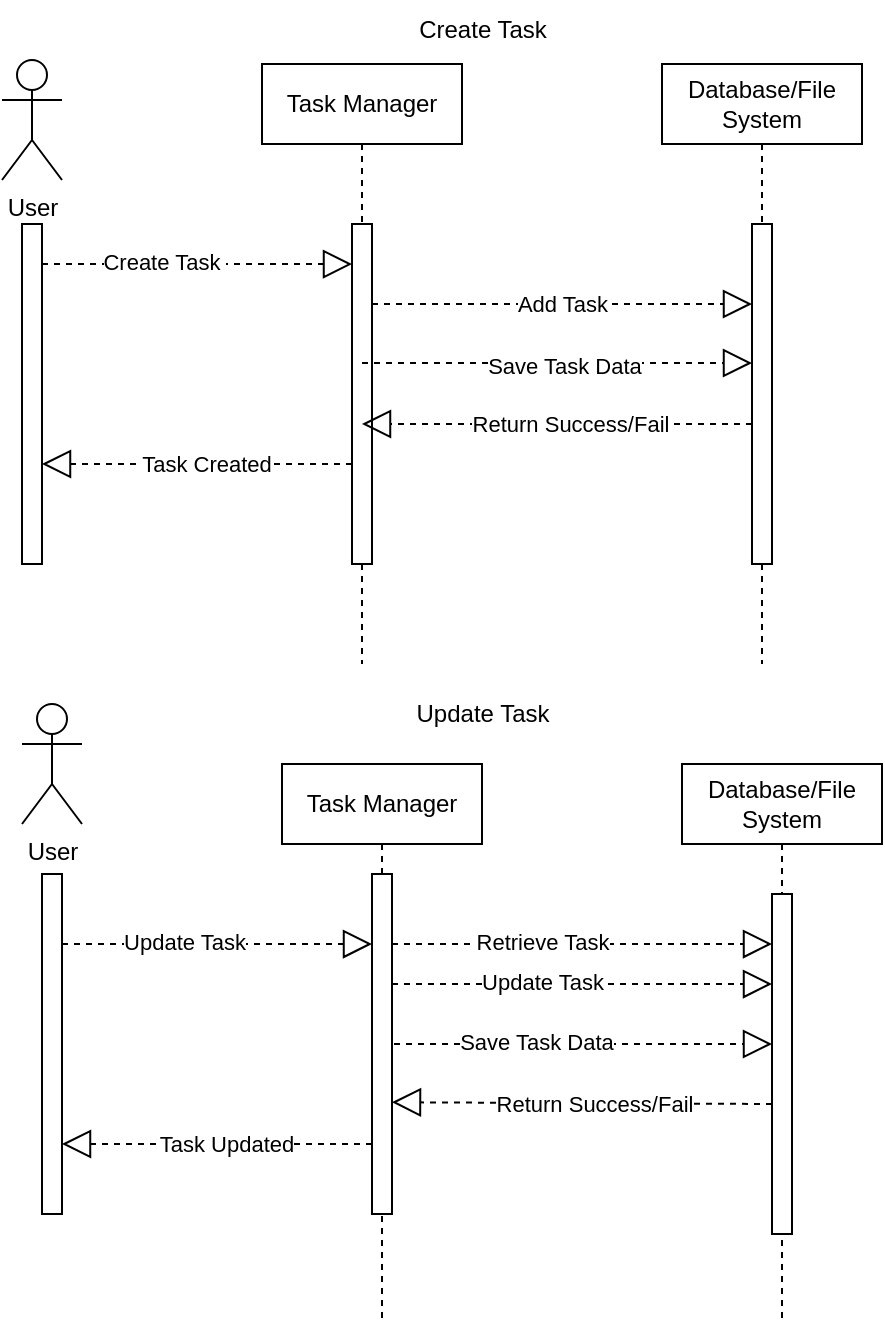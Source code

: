 <mxfile version="24.3.1" type="onedrive">
  <diagram name="Page-1" id="2YBvvXClWsGukQMizWep">
    <mxGraphModel grid="1" page="1" gridSize="10" guides="1" tooltips="1" connect="1" arrows="1" fold="1" pageScale="1" pageWidth="850" pageHeight="1100" math="0" shadow="0">
      <root>
        <mxCell id="0" />
        <mxCell id="1" parent="0" />
        <mxCell id="aM9ryv3xv72pqoxQDRHE-1" value="Task Manager" style="shape=umlLifeline;perimeter=lifelinePerimeter;whiteSpace=wrap;html=1;container=0;dropTarget=0;collapsible=0;recursiveResize=0;outlineConnect=0;portConstraint=eastwest;newEdgeStyle={&quot;edgeStyle&quot;:&quot;elbowEdgeStyle&quot;,&quot;elbow&quot;:&quot;vertical&quot;,&quot;curved&quot;:0,&quot;rounded&quot;:0};" vertex="1" parent="1">
          <mxGeometry x="160" y="40" width="100" height="300" as="geometry" />
        </mxCell>
        <mxCell id="aM9ryv3xv72pqoxQDRHE-2" value="" style="html=1;points=[];perimeter=orthogonalPerimeter;outlineConnect=0;targetShapes=umlLifeline;portConstraint=eastwest;newEdgeStyle={&quot;edgeStyle&quot;:&quot;elbowEdgeStyle&quot;,&quot;elbow&quot;:&quot;vertical&quot;,&quot;curved&quot;:0,&quot;rounded&quot;:0};" vertex="1" parent="aM9ryv3xv72pqoxQDRHE-1">
          <mxGeometry x="45" y="80" width="10" height="170" as="geometry" />
        </mxCell>
        <mxCell id="aM9ryv3xv72pqoxQDRHE-5" value="Database/File System" style="shape=umlLifeline;perimeter=lifelinePerimeter;whiteSpace=wrap;html=1;container=0;dropTarget=0;collapsible=0;recursiveResize=0;outlineConnect=0;portConstraint=eastwest;newEdgeStyle={&quot;edgeStyle&quot;:&quot;elbowEdgeStyle&quot;,&quot;elbow&quot;:&quot;vertical&quot;,&quot;curved&quot;:0,&quot;rounded&quot;:0};" vertex="1" parent="1">
          <mxGeometry x="360" y="40" width="100" height="300" as="geometry" />
        </mxCell>
        <mxCell id="aM9ryv3xv72pqoxQDRHE-6" value="" style="html=1;points=[];perimeter=orthogonalPerimeter;outlineConnect=0;targetShapes=umlLifeline;portConstraint=eastwest;newEdgeStyle={&quot;edgeStyle&quot;:&quot;elbowEdgeStyle&quot;,&quot;elbow&quot;:&quot;vertical&quot;,&quot;curved&quot;:0,&quot;rounded&quot;:0};" vertex="1" parent="aM9ryv3xv72pqoxQDRHE-5">
          <mxGeometry x="45" y="80" width="10" height="170" as="geometry" />
        </mxCell>
        <mxCell id="Wna6AYXuXGDyB62ClqsL-1" value="User" style="shape=umlActor;verticalLabelPosition=bottom;verticalAlign=top;html=1;outlineConnect=0;" vertex="1" parent="1">
          <mxGeometry x="30" y="38" width="30" height="60" as="geometry" />
        </mxCell>
        <mxCell id="Wna6AYXuXGDyB62ClqsL-7" value="" style="html=1;points=[[0,0,0,0,5],[0,1,0,0,-5],[1,0,0,0,5],[1,1,0,0,-5]];perimeter=orthogonalPerimeter;outlineConnect=0;targetShapes=umlLifeline;portConstraint=eastwest;newEdgeStyle={&quot;curved&quot;:0,&quot;rounded&quot;:0};" vertex="1" parent="1">
          <mxGeometry x="40" y="120" width="10" height="170" as="geometry" />
        </mxCell>
        <mxCell id="Wna6AYXuXGDyB62ClqsL-9" value="" style="endArrow=block;dashed=1;endFill=0;endSize=12;html=1;rounded=0;" edge="1" parent="1" target="aM9ryv3xv72pqoxQDRHE-2">
          <mxGeometry width="160" relative="1" as="geometry">
            <mxPoint x="50" y="140.05" as="sourcePoint" />
            <mxPoint x="200" y="140" as="targetPoint" />
          </mxGeometry>
        </mxCell>
        <mxCell id="Wna6AYXuXGDyB62ClqsL-10" value="Create Task&amp;nbsp;" style="edgeLabel;html=1;align=center;verticalAlign=middle;resizable=0;points=[];" connectable="0" vertex="1" parent="Wna6AYXuXGDyB62ClqsL-9">
          <mxGeometry x="-0.212" y="1" relative="1" as="geometry">
            <mxPoint as="offset" />
          </mxGeometry>
        </mxCell>
        <mxCell id="Wna6AYXuXGDyB62ClqsL-11" value="" style="endArrow=block;dashed=1;endFill=0;endSize=12;html=1;rounded=0;" edge="1" parent="1" target="aM9ryv3xv72pqoxQDRHE-6">
          <mxGeometry width="160" relative="1" as="geometry">
            <mxPoint x="215" y="160" as="sourcePoint" />
            <mxPoint x="400" y="160" as="targetPoint" />
          </mxGeometry>
        </mxCell>
        <mxCell id="Wna6AYXuXGDyB62ClqsL-12" value="Add Task" style="edgeLabel;html=1;align=center;verticalAlign=middle;resizable=0;points=[];" connectable="0" vertex="1" parent="Wna6AYXuXGDyB62ClqsL-11">
          <mxGeometry x="0.084" relative="1" as="geometry">
            <mxPoint x="-8" as="offset" />
          </mxGeometry>
        </mxCell>
        <mxCell id="Wna6AYXuXGDyB62ClqsL-17" value="" style="endArrow=block;dashed=1;endFill=0;endSize=12;html=1;rounded=0;" edge="1" parent="1" source="Wna6AYXuXGDyB62ClqsL-35" target="Wna6AYXuXGDyB62ClqsL-37">
          <mxGeometry width="160" relative="1" as="geometry">
            <mxPoint x="230" y="480.05" as="sourcePoint" />
            <mxPoint x="410" y="480" as="targetPoint" />
          </mxGeometry>
        </mxCell>
        <mxCell id="Wna6AYXuXGDyB62ClqsL-18" value="Save Task Data" style="edgeLabel;html=1;align=center;verticalAlign=middle;resizable=0;points=[];" connectable="0" vertex="1" parent="Wna6AYXuXGDyB62ClqsL-17">
          <mxGeometry x="-0.212" y="1" relative="1" as="geometry">
            <mxPoint as="offset" />
          </mxGeometry>
        </mxCell>
        <mxCell id="Wna6AYXuXGDyB62ClqsL-19" value="" style="endArrow=block;dashed=1;endFill=0;endSize=12;html=1;rounded=0;entryX=0.5;entryY=0.647;entryDx=0;entryDy=0;entryPerimeter=0;" edge="1" parent="1">
          <mxGeometry width="160" relative="1" as="geometry">
            <mxPoint x="405" y="220.01" as="sourcePoint" />
            <mxPoint x="210" y="220" as="targetPoint" />
          </mxGeometry>
        </mxCell>
        <mxCell id="Wna6AYXuXGDyB62ClqsL-20" value="Return Success/Fail" style="edgeLabel;html=1;align=center;verticalAlign=middle;resizable=0;points=[];" connectable="0" vertex="1" parent="Wna6AYXuXGDyB62ClqsL-19">
          <mxGeometry x="-0.059" y="2" relative="1" as="geometry">
            <mxPoint y="-2" as="offset" />
          </mxGeometry>
        </mxCell>
        <mxCell id="Wna6AYXuXGDyB62ClqsL-21" value="" style="endArrow=block;dashed=1;endFill=0;endSize=12;html=1;rounded=0;" edge="1" parent="1">
          <mxGeometry width="160" relative="1" as="geometry">
            <mxPoint x="205" y="240" as="sourcePoint" />
            <mxPoint x="50" y="240" as="targetPoint" />
          </mxGeometry>
        </mxCell>
        <mxCell id="Wna6AYXuXGDyB62ClqsL-22" value="Task Created" style="edgeLabel;html=1;align=center;verticalAlign=middle;resizable=0;points=[];" connectable="0" vertex="1" parent="Wna6AYXuXGDyB62ClqsL-21">
          <mxGeometry x="-0.059" y="2" relative="1" as="geometry">
            <mxPoint y="-2" as="offset" />
          </mxGeometry>
        </mxCell>
        <mxCell id="Wna6AYXuXGDyB62ClqsL-25" value="" style="endArrow=block;dashed=1;endFill=0;endSize=12;html=1;rounded=0;" edge="1" parent="1" source="aM9ryv3xv72pqoxQDRHE-1">
          <mxGeometry width="160" relative="1" as="geometry">
            <mxPoint x="250" y="189.55" as="sourcePoint" />
            <mxPoint x="405" y="189.5" as="targetPoint" />
          </mxGeometry>
        </mxCell>
        <mxCell id="Wna6AYXuXGDyB62ClqsL-26" value="Save Task Data" style="edgeLabel;html=1;align=center;verticalAlign=middle;resizable=0;points=[];" connectable="0" vertex="1" parent="Wna6AYXuXGDyB62ClqsL-25">
          <mxGeometry x="-0.212" y="1" relative="1" as="geometry">
            <mxPoint x="24" y="2" as="offset" />
          </mxGeometry>
        </mxCell>
        <mxCell id="Wna6AYXuXGDyB62ClqsL-27" value="" style="endArrow=block;dashed=1;endFill=0;endSize=12;html=1;rounded=0;entryX=0.55;entryY=0.604;entryDx=0;entryDy=0;entryPerimeter=0;" edge="1" parent="1" target="Wna6AYXuXGDyB62ClqsL-35">
          <mxGeometry width="160" relative="1" as="geometry">
            <mxPoint x="415" y="560" as="sourcePoint" />
            <mxPoint x="220" y="560" as="targetPoint" />
          </mxGeometry>
        </mxCell>
        <mxCell id="Wna6AYXuXGDyB62ClqsL-28" value="Return Success/Fail" style="edgeLabel;html=1;align=center;verticalAlign=middle;resizable=0;points=[];" connectable="0" vertex="1" parent="Wna6AYXuXGDyB62ClqsL-27">
          <mxGeometry x="-0.059" y="2" relative="1" as="geometry">
            <mxPoint y="-2" as="offset" />
          </mxGeometry>
        </mxCell>
        <mxCell id="Wna6AYXuXGDyB62ClqsL-29" value="Create Task" style="text;html=1;align=center;verticalAlign=middle;resizable=0;points=[];autosize=1;strokeColor=none;fillColor=none;" vertex="1" parent="1">
          <mxGeometry x="225" y="8" width="90" height="30" as="geometry" />
        </mxCell>
        <mxCell id="Wna6AYXuXGDyB62ClqsL-30" value="" style="html=1;points=[[0,0,0,0,5],[0,1,0,0,-5],[1,0,0,0,5],[1,1,0,0,-5]];perimeter=orthogonalPerimeter;outlineConnect=0;targetShapes=umlLifeline;portConstraint=eastwest;newEdgeStyle={&quot;curved&quot;:0,&quot;rounded&quot;:0};" vertex="1" parent="1">
          <mxGeometry x="50" y="445" width="10" height="170" as="geometry" />
        </mxCell>
        <mxCell id="Wna6AYXuXGDyB62ClqsL-31" value="User" style="shape=umlActor;verticalLabelPosition=bottom;verticalAlign=top;html=1;outlineConnect=0;" vertex="1" parent="1">
          <mxGeometry x="40" y="360" width="30" height="60" as="geometry" />
        </mxCell>
        <mxCell id="Wna6AYXuXGDyB62ClqsL-35" value="Task Manager" style="shape=umlLifeline;perimeter=lifelinePerimeter;whiteSpace=wrap;html=1;container=1;dropTarget=0;collapsible=0;recursiveResize=0;outlineConnect=0;portConstraint=eastwest;newEdgeStyle={&quot;curved&quot;:0,&quot;rounded&quot;:0};" vertex="1" parent="1">
          <mxGeometry x="170" y="390" width="100" height="280" as="geometry" />
        </mxCell>
        <mxCell id="Wna6AYXuXGDyB62ClqsL-32" value="" style="html=1;points=[[0,0,0,0,5],[0,1,0,0,-5],[1,0,0,0,5],[1,1,0,0,-5]];perimeter=orthogonalPerimeter;outlineConnect=0;targetShapes=umlLifeline;portConstraint=eastwest;newEdgeStyle={&quot;curved&quot;:0,&quot;rounded&quot;:0};" vertex="1" parent="Wna6AYXuXGDyB62ClqsL-35">
          <mxGeometry x="45" y="55" width="10" height="170" as="geometry" />
        </mxCell>
        <mxCell id="Wna6AYXuXGDyB62ClqsL-36" value="Database/File System" style="shape=umlLifeline;perimeter=lifelinePerimeter;whiteSpace=wrap;html=1;container=1;dropTarget=0;collapsible=0;recursiveResize=0;outlineConnect=0;portConstraint=eastwest;newEdgeStyle={&quot;curved&quot;:0,&quot;rounded&quot;:0};" vertex="1" parent="1">
          <mxGeometry x="370" y="390" width="100" height="280" as="geometry" />
        </mxCell>
        <mxCell id="Wna6AYXuXGDyB62ClqsL-37" value="" style="html=1;points=[[0,0,0,0,5],[0,1,0,0,-5],[1,0,0,0,5],[1,1,0,0,-5]];perimeter=orthogonalPerimeter;outlineConnect=0;targetShapes=umlLifeline;portConstraint=eastwest;newEdgeStyle={&quot;curved&quot;:0,&quot;rounded&quot;:0};" vertex="1" parent="Wna6AYXuXGDyB62ClqsL-36">
          <mxGeometry x="45" y="65" width="10" height="170" as="geometry" />
        </mxCell>
        <mxCell id="Wna6AYXuXGDyB62ClqsL-38" value="" style="endArrow=block;dashed=1;endFill=0;endSize=12;html=1;rounded=0;" edge="1" parent="1">
          <mxGeometry width="160" relative="1" as="geometry">
            <mxPoint x="60" y="480.05" as="sourcePoint" />
            <mxPoint x="215" y="480" as="targetPoint" />
          </mxGeometry>
        </mxCell>
        <mxCell id="Wna6AYXuXGDyB62ClqsL-39" value="Update Task" style="edgeLabel;html=1;align=center;verticalAlign=middle;resizable=0;points=[];" connectable="0" vertex="1" parent="Wna6AYXuXGDyB62ClqsL-38">
          <mxGeometry x="-0.212" y="1" relative="1" as="geometry">
            <mxPoint as="offset" />
          </mxGeometry>
        </mxCell>
        <mxCell id="Wna6AYXuXGDyB62ClqsL-44" value="" style="endArrow=block;dashed=1;endFill=0;endSize=12;html=1;rounded=0;" edge="1" parent="1">
          <mxGeometry width="160" relative="1" as="geometry">
            <mxPoint x="225" y="480.05" as="sourcePoint" />
            <mxPoint x="415" y="480" as="targetPoint" />
          </mxGeometry>
        </mxCell>
        <mxCell id="Wna6AYXuXGDyB62ClqsL-45" value="Retrieve Task" style="edgeLabel;html=1;align=center;verticalAlign=middle;resizable=0;points=[];" connectable="0" vertex="1" parent="Wna6AYXuXGDyB62ClqsL-44">
          <mxGeometry x="-0.212" y="1" relative="1" as="geometry">
            <mxPoint as="offset" />
          </mxGeometry>
        </mxCell>
        <mxCell id="Wna6AYXuXGDyB62ClqsL-46" value="" style="endArrow=block;dashed=1;endFill=0;endSize=12;html=1;rounded=0;" edge="1" parent="1">
          <mxGeometry width="160" relative="1" as="geometry">
            <mxPoint x="225" y="500.05" as="sourcePoint" />
            <mxPoint x="415" y="500" as="targetPoint" />
          </mxGeometry>
        </mxCell>
        <mxCell id="Wna6AYXuXGDyB62ClqsL-47" value="Update Task" style="edgeLabel;html=1;align=center;verticalAlign=middle;resizable=0;points=[];" connectable="0" vertex="1" parent="Wna6AYXuXGDyB62ClqsL-46">
          <mxGeometry x="-0.212" y="1" relative="1" as="geometry">
            <mxPoint as="offset" />
          </mxGeometry>
        </mxCell>
        <mxCell id="Wna6AYXuXGDyB62ClqsL-50" value="" style="endArrow=block;dashed=1;endFill=0;endSize=12;html=1;rounded=0;" edge="1" parent="1">
          <mxGeometry width="160" relative="1" as="geometry">
            <mxPoint x="215" y="580" as="sourcePoint" />
            <mxPoint x="60" y="580" as="targetPoint" />
          </mxGeometry>
        </mxCell>
        <mxCell id="Wna6AYXuXGDyB62ClqsL-51" value="Task Updated" style="edgeLabel;html=1;align=center;verticalAlign=middle;resizable=0;points=[];" connectable="0" vertex="1" parent="Wna6AYXuXGDyB62ClqsL-50">
          <mxGeometry x="-0.059" y="2" relative="1" as="geometry">
            <mxPoint y="-2" as="offset" />
          </mxGeometry>
        </mxCell>
        <mxCell id="Wna6AYXuXGDyB62ClqsL-52" value="Update Task" style="text;html=1;align=center;verticalAlign=middle;resizable=0;points=[];autosize=1;strokeColor=none;fillColor=none;" vertex="1" parent="1">
          <mxGeometry x="225" y="350" width="90" height="30" as="geometry" />
        </mxCell>
      </root>
    </mxGraphModel>
  </diagram>
</mxfile>

